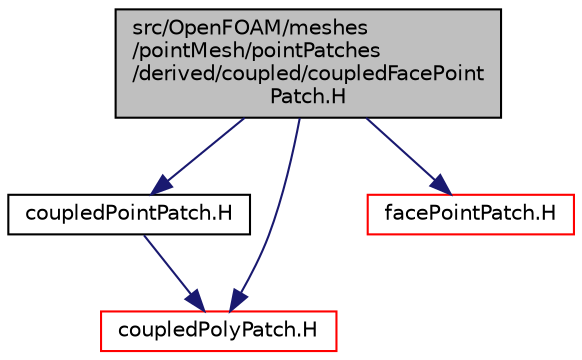 digraph "src/OpenFOAM/meshes/pointMesh/pointPatches/derived/coupled/coupledFacePointPatch.H"
{
  bgcolor="transparent";
  edge [fontname="Helvetica",fontsize="10",labelfontname="Helvetica",labelfontsize="10"];
  node [fontname="Helvetica",fontsize="10",shape=record];
  Node0 [label="src/OpenFOAM/meshes\l/pointMesh/pointPatches\l/derived/coupled/coupledFacePoint\lPatch.H",height=0.2,width=0.4,color="black", fillcolor="grey75", style="filled", fontcolor="black"];
  Node0 -> Node1 [color="midnightblue",fontsize="10",style="solid",fontname="Helvetica"];
  Node1 [label="coupledPointPatch.H",height=0.2,width=0.4,color="black",URL="$a12185.html"];
  Node1 -> Node2 [color="midnightblue",fontsize="10",style="solid",fontname="Helvetica"];
  Node2 [label="coupledPolyPatch.H",height=0.2,width=0.4,color="red",URL="$a12443.html"];
  Node0 -> Node172 [color="midnightblue",fontsize="10",style="solid",fontname="Helvetica"];
  Node172 [label="facePointPatch.H",height=0.2,width=0.4,color="red",URL="$a12263.html"];
  Node0 -> Node2 [color="midnightblue",fontsize="10",style="solid",fontname="Helvetica"];
}
